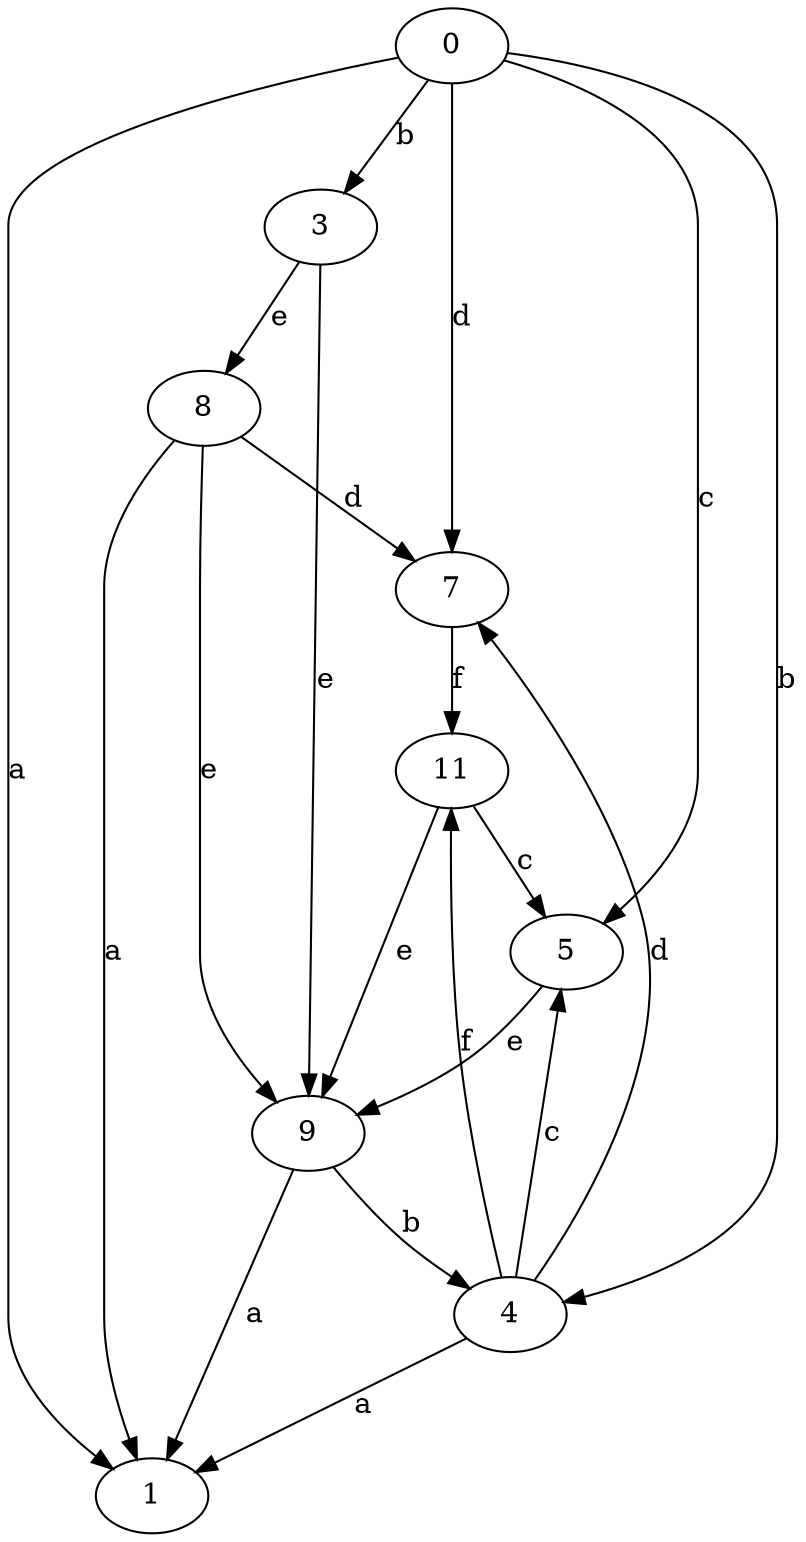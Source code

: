 strict digraph  {
0;
1;
3;
4;
5;
7;
8;
9;
11;
0 -> 1  [label=a];
0 -> 3  [label=b];
0 -> 4  [label=b];
0 -> 5  [label=c];
0 -> 7  [label=d];
3 -> 8  [label=e];
3 -> 9  [label=e];
4 -> 1  [label=a];
4 -> 5  [label=c];
4 -> 7  [label=d];
4 -> 11  [label=f];
5 -> 9  [label=e];
7 -> 11  [label=f];
8 -> 1  [label=a];
8 -> 7  [label=d];
8 -> 9  [label=e];
9 -> 1  [label=a];
9 -> 4  [label=b];
11 -> 5  [label=c];
11 -> 9  [label=e];
}
